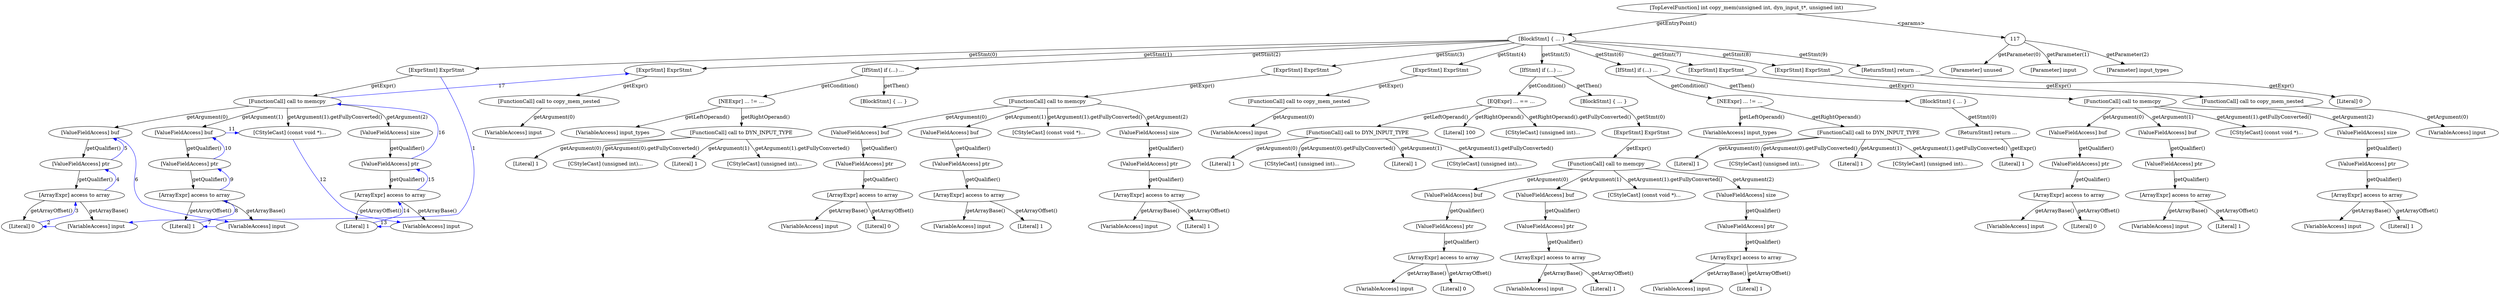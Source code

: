 digraph {
  compound=true;
  
  // Original AST nodes and edges
  0[label="[ExprStmt] ExprStmt"; ];
  1[label="[FunctionCall] call to memcpy"; ];
  2[label="[VariableAccess] input"; ];
  3[label="[Literal] 0"; ];
  4[label="[ArrayExpr] access to array"; ];
  5[label="[ValueFieldAccess] ptr"; ];
  6[label="[ValueFieldAccess] buf"; ];
  7[label="[VariableAccess] input"; ];
  8[label="[Literal] 1"; ];
  9[label="[ArrayExpr] access to array"; ];
  10[label="[ValueFieldAccess] ptr"; ];
  11[label="[ValueFieldAccess] buf"; ];
  12[label="[CStyleCast] (const void *)..."; ];
  13[label="[VariableAccess] input"; ];
  14[label="[Literal] 1"; ];
  15[label="[ArrayExpr] access to array"; ];
  16[label="[ValueFieldAccess] ptr"; ];
  17[label="[ValueFieldAccess] size"; ];
  18[label="[ExprStmt] ExprStmt"; ];
  19[label="[FunctionCall] call to copy_mem_nested"; ];
  20[label="[VariableAccess] input"; ];
  21[label="[IfStmt] if (...) ... "; ];
  22[label="[VariableAccess] input_types"; ];
  23[label="[FunctionCall] call to DYN_INPUT_TYPE"; ];
  24[label="[Literal] 1"; ];
  25[label="[CStyleCast] (unsigned int)..."; ];
  26[label="[Literal] 1"; ];
  27[label="[CStyleCast] (unsigned int)..."; ];
  28[label="[NEExpr] ... != ..."; ];
  29[label="[BlockStmt] { ... }"; ];
  30[label="[ExprStmt] ExprStmt"; ];
  31[label="[FunctionCall] call to memcpy"; ];
  32[label="[VariableAccess] input"; ];
  33[label="[Literal] 0"; ];
  34[label="[ArrayExpr] access to array"; ];
  35[label="[ValueFieldAccess] ptr"; ];
  36[label="[ValueFieldAccess] buf"; ];
  37[label="[VariableAccess] input"; ];
  38[label="[Literal] 1"; ];
  39[label="[ArrayExpr] access to array"; ];
  40[label="[ValueFieldAccess] ptr"; ];
  41[label="[ValueFieldAccess] buf"; ];
  42[label="[CStyleCast] (const void *)..."; ];
  43[label="[VariableAccess] input"; ];
  44[label="[Literal] 1"; ];
  45[label="[ArrayExpr] access to array"; ];
  46[label="[ValueFieldAccess] ptr"; ];
  47[label="[ValueFieldAccess] size"; ];
  48[label="[ExprStmt] ExprStmt"; ];
  49[label="[FunctionCall] call to copy_mem_nested"; ];
  50[label="[VariableAccess] input"; ];
  51[label="[IfStmt] if (...) ... "; ];
  52[label="[FunctionCall] call to DYN_INPUT_TYPE"; ];
  53[label="[Literal] 1"; ];
  54[label="[CStyleCast] (unsigned int)..."; ];
  55[label="[Literal] 1"; ];
  56[label="[CStyleCast] (unsigned int)..."; ];
  57[label="[Literal] 100"; ];
  58[label="[CStyleCast] (unsigned int)..."; ];
  59[label="[EQExpr] ... == ..."; ];
  60[label="[ExprStmt] ExprStmt"; ];
  61[label="[FunctionCall] call to memcpy"; ];
  62[label="[VariableAccess] input"; ];
  63[label="[Literal] 0"; ];
  64[label="[ArrayExpr] access to array"; ];
  65[label="[ValueFieldAccess] ptr"; ];
  66[label="[ValueFieldAccess] buf"; ];
  67[label="[VariableAccess] input"; ];
  68[label="[Literal] 1"; ];
  69[label="[ArrayExpr] access to array"; ];
  70[label="[ValueFieldAccess] ptr"; ];
  71[label="[ValueFieldAccess] buf"; ];
  72[label="[CStyleCast] (const void *)..."; ];
  73[label="[VariableAccess] input"; ];
  74[label="[Literal] 1"; ];
  75[label="[ArrayExpr] access to array"; ];
  76[label="[ValueFieldAccess] ptr"; ];
  77[label="[ValueFieldAccess] size"; ];
  78[label="[BlockStmt] { ... }"; ];
  79[label="[IfStmt] if (...) ... "; ];
  80[label="[VariableAccess] input_types"; ];
  81[label="[FunctionCall] call to DYN_INPUT_TYPE"; ];
  82[label="[Literal] 1"; ];
  83[label="[CStyleCast] (unsigned int)..."; ];
  84[label="[Literal] 1"; ];
  85[label="[CStyleCast] (unsigned int)..."; ];
  86[label="[NEExpr] ... != ..."; ];
  87[label="[ReturnStmt] return ..."; ];
  88[label="[Literal] 1"; ];
  89[label="[BlockStmt] { ... }"; ];
  90[label="[ExprStmt] ExprStmt"; ];
  91[label="[FunctionCall] call to memcpy"; ];
  92[label="[VariableAccess] input"; ];
  93[label="[Literal] 0"; ];
  94[label="[ArrayExpr] access to array"; ];
  95[label="[ValueFieldAccess] ptr"; ];
  96[label="[ValueFieldAccess] buf"; ];
  97[label="[VariableAccess] input"; ];
  98[label="[Literal] 1"; ];
  99[label="[ArrayExpr] access to array"; ];
  100[label="[ValueFieldAccess] ptr"; ];
  101[label="[ValueFieldAccess] buf"; ];
  102[label="[CStyleCast] (const void *)..."; ];
  103[label="[VariableAccess] input"; ];
  104[label="[Literal] 1"; ];
  105[label="[ArrayExpr] access to array"; ];
  106[label="[ValueFieldAccess] ptr"; ];
  107[label="[ValueFieldAccess] size"; ];
  108[label="[ExprStmt] ExprStmt"; ];
  109[label="[FunctionCall] call to copy_mem_nested"; ];
  110[label="[VariableAccess] input"; ];
  111[label="[ReturnStmt] return ..."; ];
  112[label="[Literal] 0"; ];
  113[label="[BlockStmt] { ... }"; ];
  114[label="[Parameter] unused"; ];
  115[label="[Parameter] input"; ];
  116[label="[Parameter] input_types"; ];
  117[];
  118[label="[TopLevelFunction] int copy_mem(unsigned int, dyn_input_t*, unsigned int)"; ];
  
  // AST edges
  0 -> 1[label="getExpr()"; ];
  1 -> 6[label="getArgument(0)"; ];
  4 -> 2[label="getArrayBase()"; ];
  5 -> 4[label="getQualifier()"; ];
  6 -> 5[label="getQualifier()"; ];
  9 -> 7[label="getArrayBase()"; ];
  10 -> 9[label="getQualifier()"; ];
  11 -> 10[label="getQualifier()"; ];
  15 -> 13[label="getArrayBase()"; ];
  16 -> 15[label="getQualifier()"; ];
  17 -> 16[label="getQualifier()"; ];
  18 -> 19[label="getExpr()"; ];
  19 -> 20[label="getArgument(0)"; ];
  21 -> 28[label="getCondition()"; ];
  23 -> 24[label="getArgument(0)"; ];
  28 -> 22[label="getLeftOperand()"; ];
  30 -> 31[label="getExpr()"; ];
  31 -> 36[label="getArgument(0)"; ];
  34 -> 32[label="getArrayBase()"; ];
  35 -> 34[label="getQualifier()"; ];
  36 -> 35[label="getQualifier()"; ];
  39 -> 37[label="getArrayBase()"; ];
  40 -> 39[label="getQualifier()"; ];
  41 -> 40[label="getQualifier()"; ];
  45 -> 43[label="getArrayBase()"; ];
  46 -> 45[label="getQualifier()"; ];
  47 -> 46[label="getQualifier()"; ];
  48 -> 49[label="getExpr()"; ];
  49 -> 50[label="getArgument(0)"; ];
  51 -> 59[label="getCondition()"; ];
  52 -> 53[label="getArgument(0)"; ];
  59 -> 52[label="getLeftOperand()"; ];
  60 -> 61[label="getExpr()"; ];
  61 -> 66[label="getArgument(0)"; ];
  64 -> 62[label="getArrayBase()"; ];
  65 -> 64[label="getQualifier()"; ];
  66 -> 65[label="getQualifier()"; ];
  69 -> 67[label="getArrayBase()"; ];
  70 -> 69[label="getQualifier()"; ];
  71 -> 70[label="getQualifier()"; ];
  75 -> 73[label="getArrayBase()"; ];
  76 -> 75[label="getQualifier()"; ];
  77 -> 76[label="getQualifier()"; ];
  78 -> 60[label="getStmt(0)"; ];
  79 -> 86[label="getCondition()"; ];
  81 -> 82[label="getArgument(0)"; ];
  86 -> 80[label="getLeftOperand()"; ];
  87 -> 88[label="getExpr()"; ];
  89 -> 87[label="getStmt(0)"; ];
  90 -> 91[label="getExpr()"; ];
  91 -> 96[label="getArgument(0)"; ];
  94 -> 92[label="getArrayBase()"; ];
  95 -> 94[label="getQualifier()"; ];
  96 -> 95[label="getQualifier()"; ];
  99 -> 97[label="getArrayBase()"; ];
  100 -> 99[label="getQualifier()"; ];
  101 -> 100[label="getQualifier()"; ];
  105 -> 103[label="getArrayBase()"; ];
  106 -> 105[label="getQualifier()"; ];
  107 -> 106[label="getQualifier()"; ];
  108 -> 109[label="getExpr()"; ];
  109 -> 110[label="getArgument(0)"; ];
  111 -> 112[label="getExpr()"; ];
  113 -> 0[label="getStmt(0)"; ];
  118 -> 117[label="<params>"; ];
  117 -> 114[label="getParameter(0)"; ];
  1 -> 11[label="getArgument(1)"; ];
  4 -> 3[label="getArrayOffset()"; ];
  9 -> 8[label="getArrayOffset()"; ];
  15 -> 14[label="getArrayOffset()"; ];
  21 -> 29[label="getThen()"; ];
  23 -> 26[label="getArgument(1)"; ];
  28 -> 23[label="getRightOperand()"; ];
  31 -> 41[label="getArgument(1)"; ];
  34 -> 33[label="getArrayOffset()"; ];
  39 -> 38[label="getArrayOffset()"; ];
  45 -> 44[label="getArrayOffset()"; ];
  51 -> 78[label="getThen()"; ];
  52 -> 55[label="getArgument(1)"; ];
  59 -> 57[label="getRightOperand()"; ];
  61 -> 71[label="getArgument(1)"; ];
  64 -> 63[label="getArrayOffset()"; ];
  69 -> 68[label="getArrayOffset()"; ];
  75 -> 74[label="getArrayOffset()"; ];
  79 -> 89[label="getThen()"; ];
  81 -> 84[label="getArgument(1)"; ];
  86 -> 81[label="getRightOperand()"; ];
  91 -> 101[label="getArgument(1)"; ];
  94 -> 93[label="getArrayOffset()"; ];
  99 -> 98[label="getArrayOffset()"; ];
  105 -> 104[label="getArrayOffset()"; ];
  113 -> 18[label="getStmt(1)"; ];
  118 -> 113[label="getEntryPoint()"; ];
  117 -> 115[label="getParameter(1)"; ];
  1 -> 17[label="getArgument(2)"; ];
  23 -> 25[label="getArgument(0).getFullyConverted()"; ];
  31 -> 47[label="getArgument(2)"; ];
  52 -> 54[label="getArgument(0).getFullyConverted()"; ];
  59 -> 58[label="getRightOperand().getFullyConverted()"; ];
  61 -> 77[label="getArgument(2)"; ];
  81 -> 83[label="getArgument(0).getFullyConverted()"; ];
  91 -> 107[label="getArgument(2)"; ];
  113 -> 21[label="getStmt(2)"; ];
  117 -> 116[label="getParameter(2)"; ];
  1 -> 12[label="getArgument(1).getFullyConverted()"; ];
  23 -> 27[label="getArgument(1).getFullyConverted()"; ];
  31 -> 42[label="getArgument(1).getFullyConverted()"; ];
  52 -> 56[label="getArgument(1).getFullyConverted()"; ];
  61 -> 72[label="getArgument(1).getFullyConverted()"; ];
  81 -> 85[label="getArgument(1).getFullyConverted()"; ];
  91 -> 102[label="getArgument(1).getFullyConverted()"; ];
  113 -> 30[label="getStmt(3)"; ];
  113 -> 48[label="getStmt(4)"; ];
  113 -> 51[label="getStmt(5)"; ];
  113 -> 79[label="getStmt(6)"; ];
  113 -> 90[label="getStmt(7)"; ];
  113 -> 108[label="getStmt(8)"; ];
  113 -> 111[label="getStmt(9)"; ];

  // First 17 CFG edges connected to AST nodes, numbered in CFG order
  edge [color=blue, constraint=false, rankdir=none];
  
  // Correspond to the first 17 CFG nodes/edges
  0 -> 2 [color=blue, label="1"];      // ExprStmt → input
  2 -> 3 [color=blue, label="2"];      // input → 0
  3 -> 4 [color=blue, label="3"];      // 0 → access to array
  4 -> 5 [color=blue, label="4"];      // access to array → ptr
  5 -> 6 [color=blue, label="5"];      // ptr → buf
  6 -> 7 [color=blue, label="6"];      // buf → input
  7 -> 8 [color=blue, label="7"];      // input → 1
  8 -> 9 [color=blue, label="8"];      // 1 → access to array
  9 -> 10 [color=blue, label="9"];     // access to array → ptr
  10 -> 11 [color=blue, label="10"];   // ptr → buf
  11 -> 12 [color=blue, label="11"];   // buf → input (second)
  12 -> 13 [color=blue, label="12"];   // input → 1
  13 -> 14 [color=blue, label="13"];   // 1 → access to array
  14 -> 15 [color=blue, label="14"];   // access to array → ptr
  15 -> 16 [color=blue, label="15"];   // ptr → size
  16 -> 1 [color=blue, label="16"];    // size → call to memcpy
  1 -> 18 [color=blue, label="17"];    // call to memcpy → next ExprStmt
}

